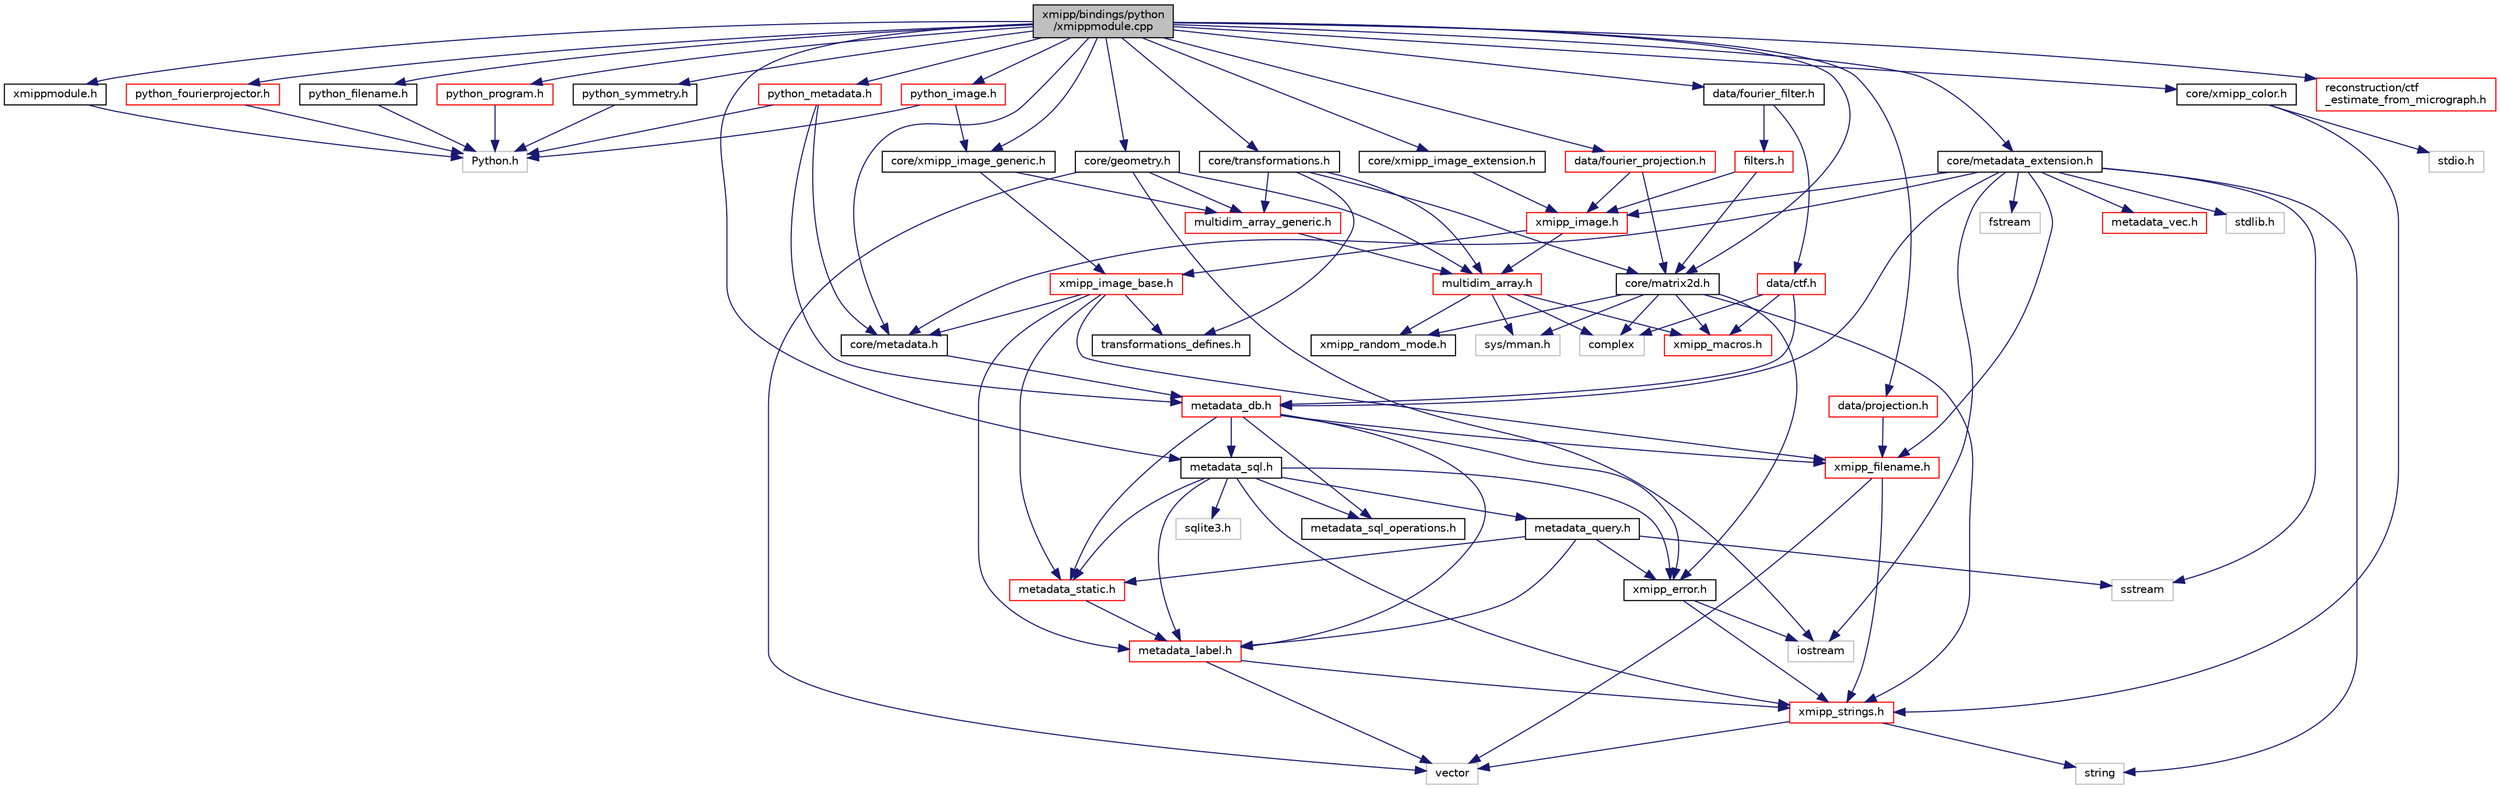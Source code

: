 digraph "xmipp/bindings/python/xmippmodule.cpp"
{
  edge [fontname="Helvetica",fontsize="10",labelfontname="Helvetica",labelfontsize="10"];
  node [fontname="Helvetica",fontsize="10",shape=record];
  Node0 [label="xmipp/bindings/python\l/xmippmodule.cpp",height=0.2,width=0.4,color="black", fillcolor="grey75", style="filled", fontcolor="black"];
  Node0 -> Node1 [color="midnightblue",fontsize="10",style="solid",fontname="Helvetica"];
  Node1 [label="xmippmodule.h",height=0.2,width=0.4,color="black", fillcolor="white", style="filled",URL="$xmippmodule_8h.html"];
  Node1 -> Node2 [color="midnightblue",fontsize="10",style="solid",fontname="Helvetica"];
  Node2 [label="Python.h",height=0.2,width=0.4,color="grey75", fillcolor="white", style="filled"];
  Node0 -> Node3 [color="midnightblue",fontsize="10",style="solid",fontname="Helvetica"];
  Node3 [label="core/geometry.h",height=0.2,width=0.4,color="black", fillcolor="white", style="filled",URL="$geometry_8h.html"];
  Node3 -> Node4 [color="midnightblue",fontsize="10",style="solid",fontname="Helvetica"];
  Node4 [label="multidim_array.h",height=0.2,width=0.4,color="red", fillcolor="white", style="filled",URL="$multidim__array_8h.html"];
  Node4 -> Node5 [color="midnightblue",fontsize="10",style="solid",fontname="Helvetica"];
  Node5 [label="xmipp_macros.h",height=0.2,width=0.4,color="red", fillcolor="white", style="filled",URL="$xmipp__macros_8h.html"];
  Node4 -> Node8 [color="midnightblue",fontsize="10",style="solid",fontname="Helvetica"];
  Node8 [label="sys/mman.h",height=0.2,width=0.4,color="grey75", fillcolor="white", style="filled"];
  Node4 -> Node9 [color="midnightblue",fontsize="10",style="solid",fontname="Helvetica"];
  Node9 [label="complex",height=0.2,width=0.4,color="grey75", fillcolor="white", style="filled"];
  Node4 -> Node17 [color="midnightblue",fontsize="10",style="solid",fontname="Helvetica"];
  Node17 [label="xmipp_random_mode.h",height=0.2,width=0.4,color="black", fillcolor="white", style="filled",URL="$xmipp__random__mode_8h.html"];
  Node3 -> Node25 [color="midnightblue",fontsize="10",style="solid",fontname="Helvetica"];
  Node25 [label="multidim_array_generic.h",height=0.2,width=0.4,color="red", fillcolor="white", style="filled",URL="$multidim__array__generic_8h.html"];
  Node25 -> Node4 [color="midnightblue",fontsize="10",style="solid",fontname="Helvetica"];
  Node3 -> Node12 [color="midnightblue",fontsize="10",style="solid",fontname="Helvetica"];
  Node12 [label="vector",height=0.2,width=0.4,color="grey75", fillcolor="white", style="filled"];
  Node3 -> Node14 [color="midnightblue",fontsize="10",style="solid",fontname="Helvetica"];
  Node14 [label="iostream",height=0.2,width=0.4,color="grey75", fillcolor="white", style="filled"];
  Node0 -> Node27 [color="midnightblue",fontsize="10",style="solid",fontname="Helvetica"];
  Node27 [label="core/matrix2d.h",height=0.2,width=0.4,color="black", fillcolor="white", style="filled",URL="$matrix2d_8h.html"];
  Node27 -> Node9 [color="midnightblue",fontsize="10",style="solid",fontname="Helvetica"];
  Node27 -> Node17 [color="midnightblue",fontsize="10",style="solid",fontname="Helvetica"];
  Node27 -> Node5 [color="midnightblue",fontsize="10",style="solid",fontname="Helvetica"];
  Node27 -> Node13 [color="midnightblue",fontsize="10",style="solid",fontname="Helvetica"];
  Node13 [label="xmipp_error.h",height=0.2,width=0.4,color="black", fillcolor="white", style="filled",URL="$xmipp__error_8h.html"];
  Node13 -> Node14 [color="midnightblue",fontsize="10",style="solid",fontname="Helvetica"];
  Node13 -> Node15 [color="midnightblue",fontsize="10",style="solid",fontname="Helvetica"];
  Node15 [label="xmipp_strings.h",height=0.2,width=0.4,color="red", fillcolor="white", style="filled",URL="$xmipp__strings_8h.html"];
  Node15 -> Node12 [color="midnightblue",fontsize="10",style="solid",fontname="Helvetica"];
  Node15 -> Node11 [color="midnightblue",fontsize="10",style="solid",fontname="Helvetica"];
  Node11 [label="string",height=0.2,width=0.4,color="grey75", fillcolor="white", style="filled"];
  Node27 -> Node15 [color="midnightblue",fontsize="10",style="solid",fontname="Helvetica"];
  Node27 -> Node8 [color="midnightblue",fontsize="10",style="solid",fontname="Helvetica"];
  Node0 -> Node28 [color="midnightblue",fontsize="10",style="solid",fontname="Helvetica"];
  Node28 [label="core/metadata.h",height=0.2,width=0.4,color="black", fillcolor="white", style="filled",URL="$metadata_8h.html"];
  Node28 -> Node29 [color="midnightblue",fontsize="10",style="solid",fontname="Helvetica"];
  Node29 [label="metadata_db.h",height=0.2,width=0.4,color="red", fillcolor="white", style="filled",URL="$metadata__db_8h.html"];
  Node29 -> Node41 [color="midnightblue",fontsize="10",style="solid",fontname="Helvetica"];
  Node41 [label="metadata_label.h",height=0.2,width=0.4,color="red", fillcolor="white", style="filled",URL="$metadata__label_8h.html"];
  Node41 -> Node15 [color="midnightblue",fontsize="10",style="solid",fontname="Helvetica"];
  Node41 -> Node12 [color="midnightblue",fontsize="10",style="solid",fontname="Helvetica"];
  Node29 -> Node48 [color="midnightblue",fontsize="10",style="solid",fontname="Helvetica"];
  Node48 [label="metadata_static.h",height=0.2,width=0.4,color="red", fillcolor="white", style="filled",URL="$metadata__static_8h.html"];
  Node48 -> Node41 [color="midnightblue",fontsize="10",style="solid",fontname="Helvetica"];
  Node29 -> Node53 [color="midnightblue",fontsize="10",style="solid",fontname="Helvetica"];
  Node53 [label="metadata_sql.h",height=0.2,width=0.4,color="black", fillcolor="white", style="filled",URL="$metadata__sql_8h.html"];
  Node53 -> Node54 [color="midnightblue",fontsize="10",style="solid",fontname="Helvetica"];
  Node54 [label="sqlite3.h",height=0.2,width=0.4,color="grey75", fillcolor="white", style="filled"];
  Node53 -> Node15 [color="midnightblue",fontsize="10",style="solid",fontname="Helvetica"];
  Node53 -> Node41 [color="midnightblue",fontsize="10",style="solid",fontname="Helvetica"];
  Node53 -> Node13 [color="midnightblue",fontsize="10",style="solid",fontname="Helvetica"];
  Node53 -> Node55 [color="midnightblue",fontsize="10",style="solid",fontname="Helvetica"];
  Node55 [label="metadata_sql_operations.h",height=0.2,width=0.4,color="black", fillcolor="white", style="filled",URL="$metadata__sql__operations_8h.html"];
  Node53 -> Node48 [color="midnightblue",fontsize="10",style="solid",fontname="Helvetica"];
  Node53 -> Node51 [color="midnightblue",fontsize="10",style="solid",fontname="Helvetica"];
  Node51 [label="metadata_query.h",height=0.2,width=0.4,color="black", fillcolor="white", style="filled",URL="$metadata__query_8h.html"];
  Node51 -> Node52 [color="midnightblue",fontsize="10",style="solid",fontname="Helvetica"];
  Node52 [label="sstream",height=0.2,width=0.4,color="grey75", fillcolor="white", style="filled"];
  Node51 -> Node41 [color="midnightblue",fontsize="10",style="solid",fontname="Helvetica"];
  Node51 -> Node13 [color="midnightblue",fontsize="10",style="solid",fontname="Helvetica"];
  Node51 -> Node48 [color="midnightblue",fontsize="10",style="solid",fontname="Helvetica"];
  Node29 -> Node55 [color="midnightblue",fontsize="10",style="solid",fontname="Helvetica"];
  Node29 -> Node13 [color="midnightblue",fontsize="10",style="solid",fontname="Helvetica"];
  Node29 -> Node38 [color="midnightblue",fontsize="10",style="solid",fontname="Helvetica"];
  Node38 [label="xmipp_filename.h",height=0.2,width=0.4,color="red", fillcolor="white", style="filled",URL="$xmipp__filename_8h.html"];
  Node38 -> Node12 [color="midnightblue",fontsize="10",style="solid",fontname="Helvetica"];
  Node38 -> Node15 [color="midnightblue",fontsize="10",style="solid",fontname="Helvetica"];
  Node0 -> Node57 [color="midnightblue",fontsize="10",style="solid",fontname="Helvetica"];
  Node57 [label="core/metadata_extension.h",height=0.2,width=0.4,color="black", fillcolor="white", style="filled",URL="$metadata__extension_8h.html"];
  Node57 -> Node38 [color="midnightblue",fontsize="10",style="solid",fontname="Helvetica"];
  Node57 -> Node58 [color="midnightblue",fontsize="10",style="solid",fontname="Helvetica"];
  Node58 [label="xmipp_image.h",height=0.2,width=0.4,color="red", fillcolor="white", style="filled",URL="$xmipp__image_8h.html"];
  Node58 -> Node4 [color="midnightblue",fontsize="10",style="solid",fontname="Helvetica"];
  Node58 -> Node60 [color="midnightblue",fontsize="10",style="solid",fontname="Helvetica"];
  Node60 [label="xmipp_image_base.h",height=0.2,width=0.4,color="red", fillcolor="white", style="filled",URL="$xmipp__image__base_8h.html"];
  Node60 -> Node41 [color="midnightblue",fontsize="10",style="solid",fontname="Helvetica"];
  Node60 -> Node48 [color="midnightblue",fontsize="10",style="solid",fontname="Helvetica"];
  Node60 -> Node28 [color="midnightblue",fontsize="10",style="solid",fontname="Helvetica"];
  Node60 -> Node38 [color="midnightblue",fontsize="10",style="solid",fontname="Helvetica"];
  Node60 -> Node62 [color="midnightblue",fontsize="10",style="solid",fontname="Helvetica"];
  Node62 [label="transformations_defines.h",height=0.2,width=0.4,color="black", fillcolor="white", style="filled",URL="$transformations__defines_8h.html"];
  Node57 -> Node28 [color="midnightblue",fontsize="10",style="solid",fontname="Helvetica"];
  Node57 -> Node81 [color="midnightblue",fontsize="10",style="solid",fontname="Helvetica"];
  Node81 [label="metadata_vec.h",height=0.2,width=0.4,color="red", fillcolor="white", style="filled",URL="$metadata__vec_8h.html"];
  Node57 -> Node29 [color="midnightblue",fontsize="10",style="solid",fontname="Helvetica"];
  Node57 -> Node23 [color="midnightblue",fontsize="10",style="solid",fontname="Helvetica"];
  Node23 [label="stdlib.h",height=0.2,width=0.4,color="grey75", fillcolor="white", style="filled"];
  Node57 -> Node85 [color="midnightblue",fontsize="10",style="solid",fontname="Helvetica"];
  Node85 [label="fstream",height=0.2,width=0.4,color="grey75", fillcolor="white", style="filled"];
  Node57 -> Node14 [color="midnightblue",fontsize="10",style="solid",fontname="Helvetica"];
  Node57 -> Node52 [color="midnightblue",fontsize="10",style="solid",fontname="Helvetica"];
  Node57 -> Node11 [color="midnightblue",fontsize="10",style="solid",fontname="Helvetica"];
  Node0 -> Node53 [color="midnightblue",fontsize="10",style="solid",fontname="Helvetica"];
  Node0 -> Node86 [color="midnightblue",fontsize="10",style="solid",fontname="Helvetica"];
  Node86 [label="core/transformations.h",height=0.2,width=0.4,color="black", fillcolor="white", style="filled",URL="$transformations_8h.html"];
  Node86 -> Node27 [color="midnightblue",fontsize="10",style="solid",fontname="Helvetica"];
  Node86 -> Node4 [color="midnightblue",fontsize="10",style="solid",fontname="Helvetica"];
  Node86 -> Node25 [color="midnightblue",fontsize="10",style="solid",fontname="Helvetica"];
  Node86 -> Node62 [color="midnightblue",fontsize="10",style="solid",fontname="Helvetica"];
  Node0 -> Node87 [color="midnightblue",fontsize="10",style="solid",fontname="Helvetica"];
  Node87 [label="core/xmipp_image_generic.h",height=0.2,width=0.4,color="black", fillcolor="white", style="filled",URL="$xmipp__image__generic_8h.html"];
  Node87 -> Node60 [color="midnightblue",fontsize="10",style="solid",fontname="Helvetica"];
  Node87 -> Node25 [color="midnightblue",fontsize="10",style="solid",fontname="Helvetica"];
  Node0 -> Node88 [color="midnightblue",fontsize="10",style="solid",fontname="Helvetica"];
  Node88 [label="core/xmipp_image_extension.h",height=0.2,width=0.4,color="black", fillcolor="white", style="filled",URL="$xmipp__image__extension_8h.html"];
  Node88 -> Node58 [color="midnightblue",fontsize="10",style="solid",fontname="Helvetica"];
  Node0 -> Node89 [color="midnightblue",fontsize="10",style="solid",fontname="Helvetica"];
  Node89 [label="core/xmipp_color.h",height=0.2,width=0.4,color="black", fillcolor="white", style="filled",URL="$xmipp__color_8h.html"];
  Node89 -> Node90 [color="midnightblue",fontsize="10",style="solid",fontname="Helvetica"];
  Node90 [label="stdio.h",height=0.2,width=0.4,color="grey75", fillcolor="white", style="filled"];
  Node89 -> Node15 [color="midnightblue",fontsize="10",style="solid",fontname="Helvetica"];
  Node0 -> Node91 [color="midnightblue",fontsize="10",style="solid",fontname="Helvetica"];
  Node91 [label="data/fourier_filter.h",height=0.2,width=0.4,color="black", fillcolor="white", style="filled",URL="$fourier__filter_8h.html"];
  Node91 -> Node92 [color="midnightblue",fontsize="10",style="solid",fontname="Helvetica"];
  Node92 [label="filters.h",height=0.2,width=0.4,color="red", fillcolor="white", style="filled",URL="$filters_8h.html"];
  Node92 -> Node58 [color="midnightblue",fontsize="10",style="solid",fontname="Helvetica"];
  Node92 -> Node27 [color="midnightblue",fontsize="10",style="solid",fontname="Helvetica"];
  Node91 -> Node99 [color="midnightblue",fontsize="10",style="solid",fontname="Helvetica"];
  Node99 [label="data/ctf.h",height=0.2,width=0.4,color="red", fillcolor="white", style="filled",URL="$ctf_8h.html"];
  Node99 -> Node9 [color="midnightblue",fontsize="10",style="solid",fontname="Helvetica"];
  Node99 -> Node29 [color="midnightblue",fontsize="10",style="solid",fontname="Helvetica"];
  Node99 -> Node5 [color="midnightblue",fontsize="10",style="solid",fontname="Helvetica"];
  Node0 -> Node103 [color="midnightblue",fontsize="10",style="solid",fontname="Helvetica"];
  Node103 [label="data/fourier_projection.h",height=0.2,width=0.4,color="red", fillcolor="white", style="filled",URL="$fourier__projection_8h.html"];
  Node103 -> Node27 [color="midnightblue",fontsize="10",style="solid",fontname="Helvetica"];
  Node103 -> Node58 [color="midnightblue",fontsize="10",style="solid",fontname="Helvetica"];
  Node0 -> Node104 [color="midnightblue",fontsize="10",style="solid",fontname="Helvetica"];
  Node104 [label="data/projection.h",height=0.2,width=0.4,color="red", fillcolor="white", style="filled",URL="$projection_8h.html"];
  Node104 -> Node38 [color="midnightblue",fontsize="10",style="solid",fontname="Helvetica"];
  Node0 -> Node109 [color="midnightblue",fontsize="10",style="solid",fontname="Helvetica"];
  Node109 [label="python_fourierprojector.h",height=0.2,width=0.4,color="red", fillcolor="white", style="filled",URL="$python__fourierprojector_8h.html"];
  Node109 -> Node2 [color="midnightblue",fontsize="10",style="solid",fontname="Helvetica"];
  Node0 -> Node110 [color="midnightblue",fontsize="10",style="solid",fontname="Helvetica"];
  Node110 [label="python_filename.h",height=0.2,width=0.4,color="black", fillcolor="white", style="filled",URL="$python__filename_8h.html"];
  Node110 -> Node2 [color="midnightblue",fontsize="10",style="solid",fontname="Helvetica"];
  Node0 -> Node111 [color="midnightblue",fontsize="10",style="solid",fontname="Helvetica"];
  Node111 [label="python_image.h",height=0.2,width=0.4,color="red", fillcolor="white", style="filled",URL="$bindings_2python_2python__image_8h.html"];
  Node111 -> Node2 [color="midnightblue",fontsize="10",style="solid",fontname="Helvetica"];
  Node111 -> Node87 [color="midnightblue",fontsize="10",style="solid",fontname="Helvetica"];
  Node0 -> Node114 [color="midnightblue",fontsize="10",style="solid",fontname="Helvetica"];
  Node114 [label="python_program.h",height=0.2,width=0.4,color="red", fillcolor="white", style="filled",URL="$python__program_8h.html"];
  Node114 -> Node2 [color="midnightblue",fontsize="10",style="solid",fontname="Helvetica"];
  Node0 -> Node117 [color="midnightblue",fontsize="10",style="solid",fontname="Helvetica"];
  Node117 [label="python_metadata.h",height=0.2,width=0.4,color="red", fillcolor="white", style="filled",URL="$python__metadata_8h.html"];
  Node117 -> Node28 [color="midnightblue",fontsize="10",style="solid",fontname="Helvetica"];
  Node117 -> Node29 [color="midnightblue",fontsize="10",style="solid",fontname="Helvetica"];
  Node117 -> Node2 [color="midnightblue",fontsize="10",style="solid",fontname="Helvetica"];
  Node0 -> Node118 [color="midnightblue",fontsize="10",style="solid",fontname="Helvetica"];
  Node118 [label="python_symmetry.h",height=0.2,width=0.4,color="black", fillcolor="white", style="filled",URL="$python__symmetry_8h.html"];
  Node118 -> Node2 [color="midnightblue",fontsize="10",style="solid",fontname="Helvetica"];
  Node0 -> Node119 [color="midnightblue",fontsize="10",style="solid",fontname="Helvetica"];
  Node119 [label="reconstruction/ctf\l_estimate_from_micrograph.h",height=0.2,width=0.4,color="red", fillcolor="white", style="filled",URL="$ctf__estimate__from__micrograph_8h.html"];
}
